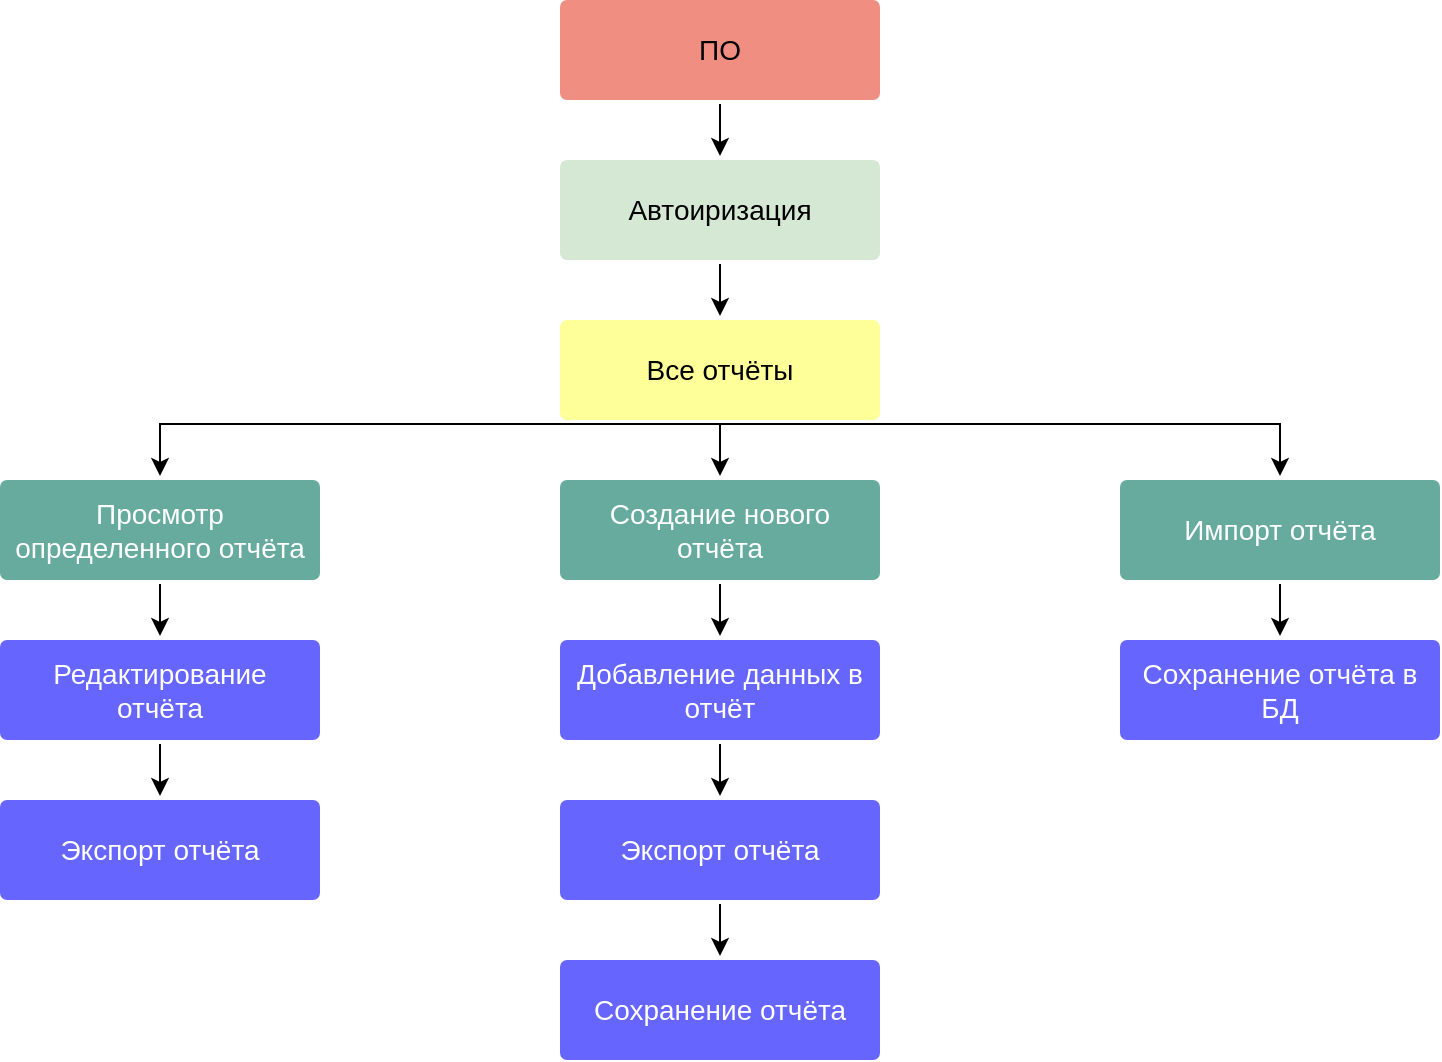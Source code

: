 <mxfile version="16.6.4" type="github">
  <diagram id="6a731a19-8d31-9384-78a2-239565b7b9f0" name="Page-1">
    <mxGraphModel dx="1278" dy="585" grid="1" gridSize="10" guides="1" tooltips="1" connect="1" arrows="1" fold="1" page="1" pageScale="1" pageWidth="1169" pageHeight="827" background="none" math="0" shadow="0">
      <root>
        <mxCell id="0" />
        <mxCell id="1" parent="0" />
        <mxCell id="AJpPpOXaT85c45FIQ_Dt-1790" style="edgeStyle=orthogonalEdgeStyle;rounded=0;orthogonalLoop=1;jettySize=auto;html=1;exitX=0.5;exitY=1;exitDx=0;exitDy=0;entryX=0.5;entryY=0;entryDx=0;entryDy=0;" edge="1" parent="1" source="1755" target="AJpPpOXaT85c45FIQ_Dt-1780">
          <mxGeometry relative="1" as="geometry" />
        </mxCell>
        <mxCell id="1755" value="&lt;font color=&quot;#000000&quot;&gt;ПО&lt;/font&gt;" style="rounded=1;whiteSpace=wrap;html=1;shadow=0;labelBackgroundColor=none;strokeColor=none;strokeWidth=3;fillColor=#f08e81;fontFamily=Helvetica;fontSize=14;fontColor=#FFFFFF;align=center;spacing=5;fontStyle=0;arcSize=7;perimeterSpacing=2;" parent="1" vertex="1">
          <mxGeometry x="480" y="40" width="160" height="50" as="geometry" />
        </mxCell>
        <mxCell id="AJpPpOXaT85c45FIQ_Dt-1796" style="edgeStyle=orthogonalEdgeStyle;rounded=0;orthogonalLoop=1;jettySize=auto;html=1;exitX=0.5;exitY=1;exitDx=0;exitDy=0;entryX=0.5;entryY=0;entryDx=0;entryDy=0;" edge="1" parent="1" source="AJpPpOXaT85c45FIQ_Dt-1779" target="AJpPpOXaT85c45FIQ_Dt-1784">
          <mxGeometry relative="1" as="geometry" />
        </mxCell>
        <mxCell id="AJpPpOXaT85c45FIQ_Dt-1779" value="Просмотр определенного отчёта" style="rounded=1;whiteSpace=wrap;html=1;shadow=0;labelBackgroundColor=none;strokeColor=none;strokeWidth=3;fillColor=#67AB9F;fontFamily=Helvetica;fontSize=14;fontColor=#FFFFFF;align=center;spacing=5;fontStyle=0;arcSize=7;perimeterSpacing=2;" vertex="1" parent="1">
          <mxGeometry x="200" y="280" width="160" height="50" as="geometry" />
        </mxCell>
        <mxCell id="AJpPpOXaT85c45FIQ_Dt-1791" style="edgeStyle=orthogonalEdgeStyle;rounded=0;orthogonalLoop=1;jettySize=auto;html=1;exitX=0.5;exitY=1;exitDx=0;exitDy=0;entryX=0.5;entryY=0;entryDx=0;entryDy=0;" edge="1" parent="1" source="AJpPpOXaT85c45FIQ_Dt-1780" target="AJpPpOXaT85c45FIQ_Dt-1781">
          <mxGeometry relative="1" as="geometry" />
        </mxCell>
        <mxCell id="AJpPpOXaT85c45FIQ_Dt-1780" value="&lt;font color=&quot;#000000&quot;&gt;Автоиризация&lt;/font&gt;" style="rounded=1;whiteSpace=wrap;html=1;shadow=0;labelBackgroundColor=none;strokeColor=none;strokeWidth=3;fillColor=#D5E8D4;fontFamily=Helvetica;fontSize=14;fontColor=#FFFFFF;align=center;spacing=5;fontStyle=0;arcSize=7;perimeterSpacing=2;" vertex="1" parent="1">
          <mxGeometry x="480" y="120" width="160" height="50" as="geometry" />
        </mxCell>
        <mxCell id="AJpPpOXaT85c45FIQ_Dt-1792" style="edgeStyle=orthogonalEdgeStyle;rounded=0;orthogonalLoop=1;jettySize=auto;html=1;exitX=0.5;exitY=1;exitDx=0;exitDy=0;fillColor=#67AB9F;" edge="1" parent="1" source="AJpPpOXaT85c45FIQ_Dt-1781" target="AJpPpOXaT85c45FIQ_Dt-1783">
          <mxGeometry relative="1" as="geometry" />
        </mxCell>
        <mxCell id="AJpPpOXaT85c45FIQ_Dt-1794" style="edgeStyle=orthogonalEdgeStyle;rounded=0;orthogonalLoop=1;jettySize=auto;html=1;exitX=0.5;exitY=1;exitDx=0;exitDy=0;entryX=0.5;entryY=0;entryDx=0;entryDy=0;fillColor=#67AB9F;" edge="1" parent="1" source="AJpPpOXaT85c45FIQ_Dt-1781" target="AJpPpOXaT85c45FIQ_Dt-1779">
          <mxGeometry relative="1" as="geometry" />
        </mxCell>
        <mxCell id="AJpPpOXaT85c45FIQ_Dt-1795" style="edgeStyle=orthogonalEdgeStyle;rounded=0;orthogonalLoop=1;jettySize=auto;html=1;exitX=0.5;exitY=1;exitDx=0;exitDy=0;entryX=0.5;entryY=0;entryDx=0;entryDy=0;fillColor=#67AB9F;" edge="1" parent="1" source="AJpPpOXaT85c45FIQ_Dt-1781" target="AJpPpOXaT85c45FIQ_Dt-1782">
          <mxGeometry relative="1" as="geometry" />
        </mxCell>
        <mxCell id="AJpPpOXaT85c45FIQ_Dt-1781" value="&lt;font color=&quot;#000000&quot;&gt;Все отчёты&lt;/font&gt;" style="rounded=1;whiteSpace=wrap;html=1;shadow=0;labelBackgroundColor=none;strokeColor=none;strokeWidth=3;fillColor=#FFFF99;fontFamily=Helvetica;fontSize=14;fontColor=#FFFFFF;align=center;spacing=5;fontStyle=0;arcSize=7;perimeterSpacing=2;" vertex="1" parent="1">
          <mxGeometry x="480" y="200" width="160" height="50" as="geometry" />
        </mxCell>
        <mxCell id="AJpPpOXaT85c45FIQ_Dt-1798" style="edgeStyle=orthogonalEdgeStyle;rounded=0;orthogonalLoop=1;jettySize=auto;html=1;exitX=0.5;exitY=1;exitDx=0;exitDy=0;entryX=0.5;entryY=0;entryDx=0;entryDy=0;" edge="1" parent="1" source="AJpPpOXaT85c45FIQ_Dt-1782" target="AJpPpOXaT85c45FIQ_Dt-1789">
          <mxGeometry relative="1" as="geometry" />
        </mxCell>
        <mxCell id="AJpPpOXaT85c45FIQ_Dt-1782" value="Импорт отчёта" style="rounded=1;whiteSpace=wrap;html=1;shadow=0;labelBackgroundColor=none;strokeColor=none;strokeWidth=3;fillColor=#67AB9F;fontFamily=Helvetica;fontSize=14;fontColor=#FFFFFF;align=center;spacing=5;fontStyle=0;arcSize=7;perimeterSpacing=2;" vertex="1" parent="1">
          <mxGeometry x="760" y="280" width="160" height="50" as="geometry" />
        </mxCell>
        <mxCell id="AJpPpOXaT85c45FIQ_Dt-1793" style="edgeStyle=orthogonalEdgeStyle;rounded=0;orthogonalLoop=1;jettySize=auto;html=1;exitX=0.5;exitY=1;exitDx=0;exitDy=0;entryX=0.5;entryY=0;entryDx=0;entryDy=0;" edge="1" parent="1" source="AJpPpOXaT85c45FIQ_Dt-1783" target="AJpPpOXaT85c45FIQ_Dt-1786">
          <mxGeometry relative="1" as="geometry" />
        </mxCell>
        <mxCell id="AJpPpOXaT85c45FIQ_Dt-1783" value="Создание нового отчёта" style="rounded=1;whiteSpace=wrap;html=1;shadow=0;labelBackgroundColor=none;strokeColor=none;strokeWidth=3;fillColor=#67AB9F;fontFamily=Helvetica;fontSize=14;fontColor=#FFFFFF;align=center;spacing=5;fontStyle=0;arcSize=7;perimeterSpacing=2;" vertex="1" parent="1">
          <mxGeometry x="480" y="280" width="160" height="50" as="geometry" />
        </mxCell>
        <mxCell id="AJpPpOXaT85c45FIQ_Dt-1797" style="edgeStyle=orthogonalEdgeStyle;rounded=0;orthogonalLoop=1;jettySize=auto;html=1;exitX=0.5;exitY=1;exitDx=0;exitDy=0;entryX=0.5;entryY=0;entryDx=0;entryDy=0;" edge="1" parent="1" source="AJpPpOXaT85c45FIQ_Dt-1784" target="AJpPpOXaT85c45FIQ_Dt-1785">
          <mxGeometry relative="1" as="geometry" />
        </mxCell>
        <mxCell id="AJpPpOXaT85c45FIQ_Dt-1784" value="Редактирование отчёта" style="rounded=1;whiteSpace=wrap;html=1;shadow=0;labelBackgroundColor=none;strokeColor=none;strokeWidth=3;fillColor=#6666FF;fontFamily=Helvetica;fontSize=14;fontColor=#FFFFFF;align=center;spacing=5;fontStyle=0;arcSize=7;perimeterSpacing=2;" vertex="1" parent="1">
          <mxGeometry x="200" y="360" width="160" height="50" as="geometry" />
        </mxCell>
        <mxCell id="AJpPpOXaT85c45FIQ_Dt-1785" value="Экспорт отчёта" style="rounded=1;whiteSpace=wrap;html=1;shadow=0;labelBackgroundColor=none;strokeColor=none;strokeWidth=3;fillColor=#6666FF;fontFamily=Helvetica;fontSize=14;fontColor=#FFFFFF;align=center;spacing=5;fontStyle=0;arcSize=7;perimeterSpacing=2;" vertex="1" parent="1">
          <mxGeometry x="200" y="440" width="160" height="50" as="geometry" />
        </mxCell>
        <mxCell id="AJpPpOXaT85c45FIQ_Dt-1799" style="edgeStyle=orthogonalEdgeStyle;rounded=0;orthogonalLoop=1;jettySize=auto;html=1;exitX=0.5;exitY=1;exitDx=0;exitDy=0;entryX=0.5;entryY=0;entryDx=0;entryDy=0;" edge="1" parent="1" source="AJpPpOXaT85c45FIQ_Dt-1786" target="AJpPpOXaT85c45FIQ_Dt-1787">
          <mxGeometry relative="1" as="geometry" />
        </mxCell>
        <mxCell id="AJpPpOXaT85c45FIQ_Dt-1786" value="Добавление данных в отчёт" style="rounded=1;whiteSpace=wrap;html=1;shadow=0;labelBackgroundColor=none;strokeColor=none;strokeWidth=3;fillColor=#6666FF;fontFamily=Helvetica;fontSize=14;fontColor=#FFFFFF;align=center;spacing=5;fontStyle=0;arcSize=7;perimeterSpacing=2;" vertex="1" parent="1">
          <mxGeometry x="480" y="360" width="160" height="50" as="geometry" />
        </mxCell>
        <mxCell id="AJpPpOXaT85c45FIQ_Dt-1800" style="edgeStyle=orthogonalEdgeStyle;rounded=0;orthogonalLoop=1;jettySize=auto;html=1;exitX=0.5;exitY=1;exitDx=0;exitDy=0;entryX=0.5;entryY=0;entryDx=0;entryDy=0;fillColor=#6666FF;" edge="1" parent="1" source="AJpPpOXaT85c45FIQ_Dt-1787" target="AJpPpOXaT85c45FIQ_Dt-1788">
          <mxGeometry relative="1" as="geometry" />
        </mxCell>
        <mxCell id="AJpPpOXaT85c45FIQ_Dt-1787" value="Экспорт отчёта" style="rounded=1;whiteSpace=wrap;html=1;shadow=0;labelBackgroundColor=none;strokeColor=none;strokeWidth=3;fillColor=#6666FF;fontFamily=Helvetica;fontSize=14;fontColor=#FFFFFF;align=center;spacing=5;fontStyle=0;arcSize=7;perimeterSpacing=2;" vertex="1" parent="1">
          <mxGeometry x="480" y="440" width="160" height="50" as="geometry" />
        </mxCell>
        <mxCell id="AJpPpOXaT85c45FIQ_Dt-1788" value="Сохранение отчёта" style="rounded=1;whiteSpace=wrap;html=1;shadow=0;labelBackgroundColor=none;strokeColor=none;strokeWidth=3;fillColor=#6666FF;fontFamily=Helvetica;fontSize=14;fontColor=#FFFFFF;align=center;spacing=5;fontStyle=0;arcSize=7;perimeterSpacing=2;" vertex="1" parent="1">
          <mxGeometry x="480" y="520" width="160" height="50" as="geometry" />
        </mxCell>
        <mxCell id="AJpPpOXaT85c45FIQ_Dt-1789" value="Сохранение отчёта в БД" style="rounded=1;whiteSpace=wrap;html=1;shadow=0;labelBackgroundColor=none;strokeColor=none;strokeWidth=3;fillColor=#6666FF;fontFamily=Helvetica;fontSize=14;fontColor=#FFFFFF;align=center;spacing=5;fontStyle=0;arcSize=7;perimeterSpacing=2;" vertex="1" parent="1">
          <mxGeometry x="760" y="360" width="160" height="50" as="geometry" />
        </mxCell>
      </root>
    </mxGraphModel>
  </diagram>
</mxfile>
